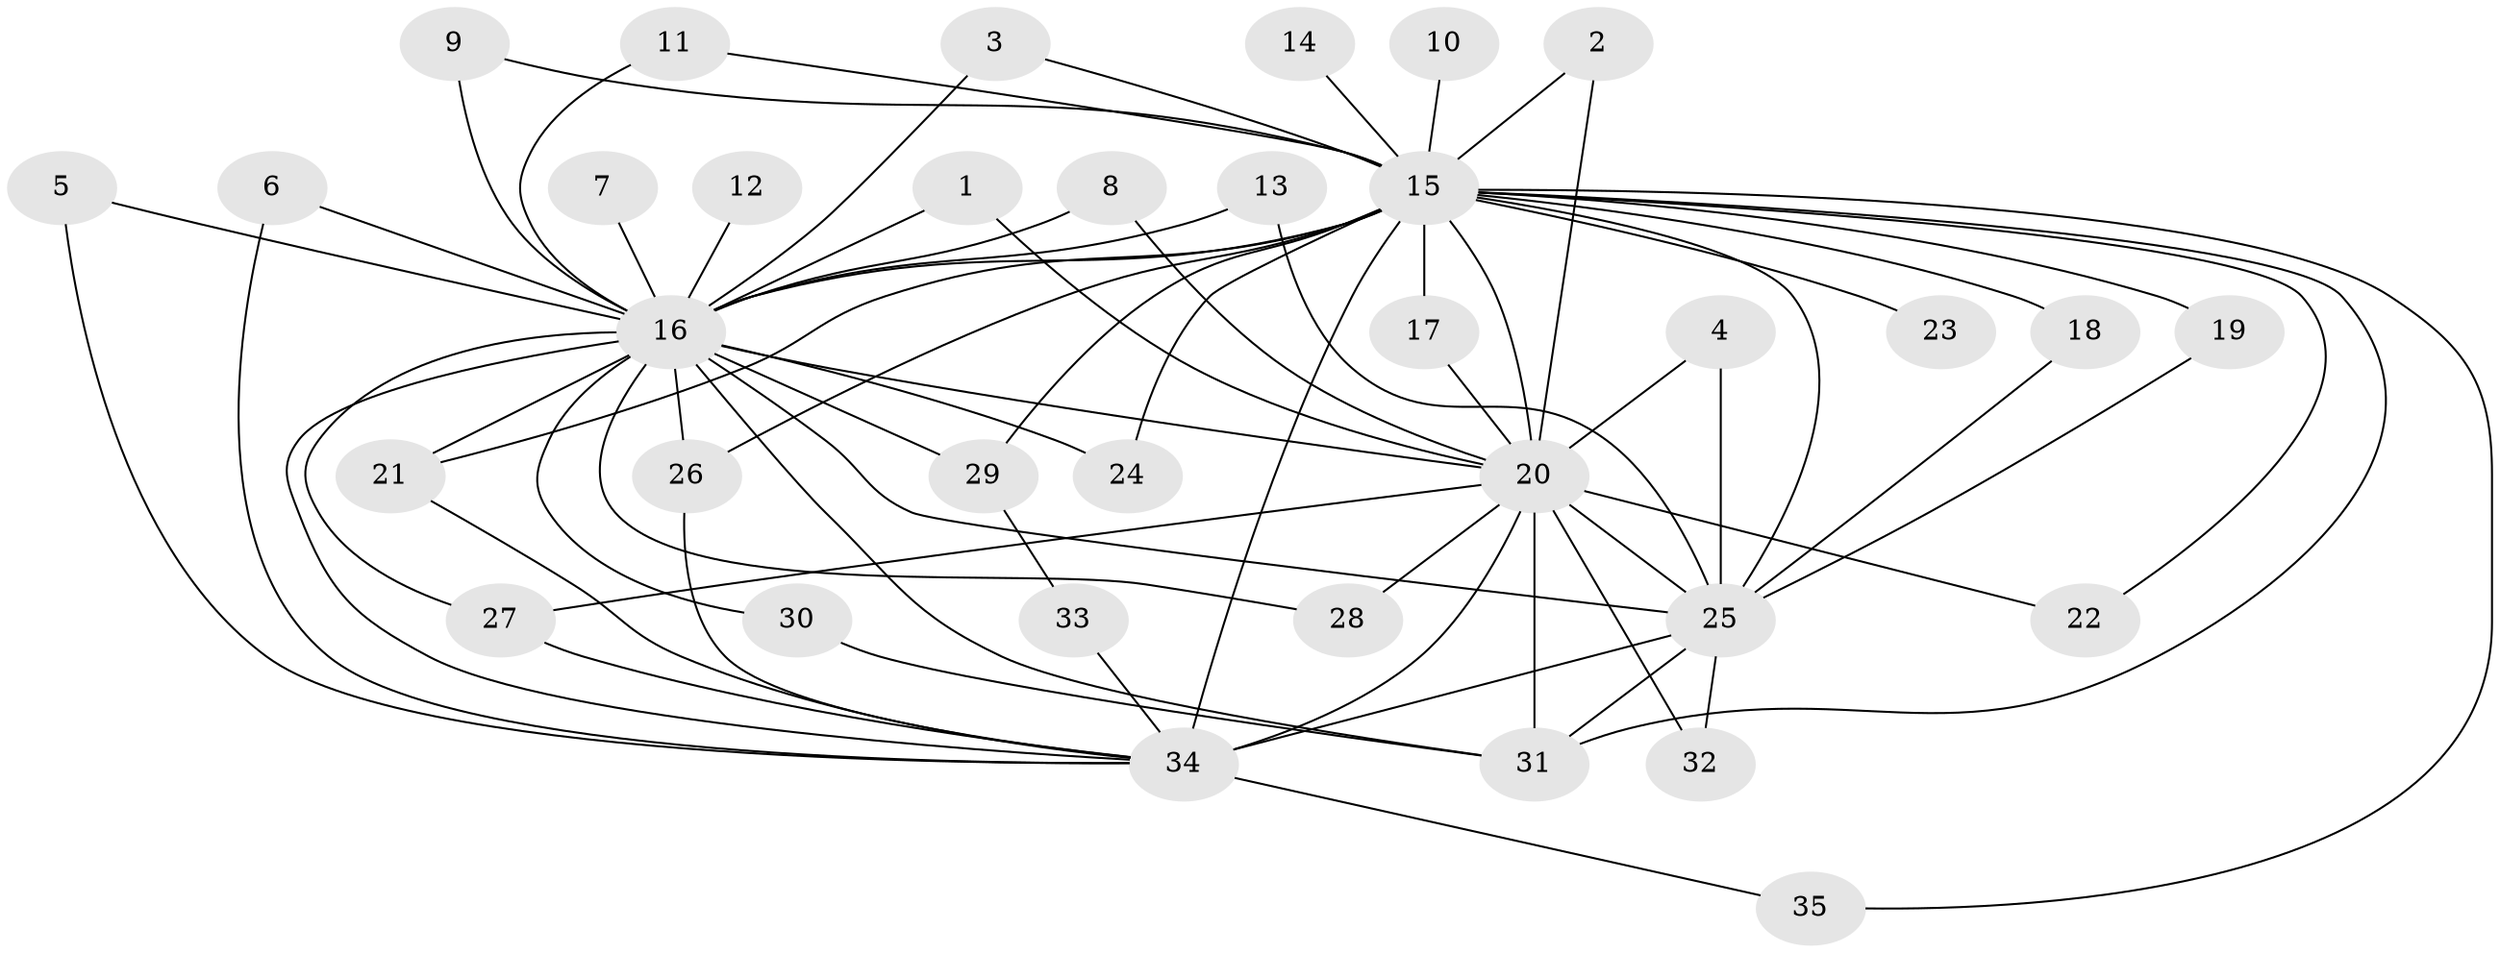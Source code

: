 // original degree distribution, {20: 0.014492753623188406, 14: 0.014492753623188406, 23: 0.028985507246376812, 19: 0.028985507246376812, 18: 0.014492753623188406, 17: 0.014492753623188406, 12: 0.014492753623188406, 21: 0.014492753623188406, 5: 0.028985507246376812, 2: 0.6376811594202898, 3: 0.14492753623188406, 4: 0.043478260869565216}
// Generated by graph-tools (version 1.1) at 2025/49/03/09/25 03:49:45]
// undirected, 35 vertices, 70 edges
graph export_dot {
graph [start="1"]
  node [color=gray90,style=filled];
  1;
  2;
  3;
  4;
  5;
  6;
  7;
  8;
  9;
  10;
  11;
  12;
  13;
  14;
  15;
  16;
  17;
  18;
  19;
  20;
  21;
  22;
  23;
  24;
  25;
  26;
  27;
  28;
  29;
  30;
  31;
  32;
  33;
  34;
  35;
  1 -- 16 [weight=1.0];
  1 -- 20 [weight=1.0];
  2 -- 15 [weight=1.0];
  2 -- 20 [weight=1.0];
  3 -- 15 [weight=1.0];
  3 -- 16 [weight=1.0];
  4 -- 20 [weight=1.0];
  4 -- 25 [weight=1.0];
  5 -- 16 [weight=1.0];
  5 -- 34 [weight=1.0];
  6 -- 16 [weight=1.0];
  6 -- 34 [weight=1.0];
  7 -- 16 [weight=1.0];
  8 -- 16 [weight=1.0];
  8 -- 20 [weight=1.0];
  9 -- 15 [weight=1.0];
  9 -- 16 [weight=1.0];
  10 -- 15 [weight=2.0];
  11 -- 15 [weight=1.0];
  11 -- 16 [weight=1.0];
  12 -- 16 [weight=1.0];
  13 -- 16 [weight=1.0];
  13 -- 25 [weight=1.0];
  14 -- 15 [weight=2.0];
  15 -- 16 [weight=8.0];
  15 -- 17 [weight=1.0];
  15 -- 18 [weight=1.0];
  15 -- 19 [weight=1.0];
  15 -- 20 [weight=9.0];
  15 -- 21 [weight=1.0];
  15 -- 22 [weight=1.0];
  15 -- 23 [weight=2.0];
  15 -- 24 [weight=1.0];
  15 -- 25 [weight=4.0];
  15 -- 26 [weight=1.0];
  15 -- 29 [weight=3.0];
  15 -- 31 [weight=2.0];
  15 -- 34 [weight=5.0];
  15 -- 35 [weight=1.0];
  16 -- 20 [weight=5.0];
  16 -- 21 [weight=3.0];
  16 -- 24 [weight=1.0];
  16 -- 25 [weight=4.0];
  16 -- 26 [weight=1.0];
  16 -- 27 [weight=1.0];
  16 -- 28 [weight=1.0];
  16 -- 29 [weight=1.0];
  16 -- 30 [weight=1.0];
  16 -- 31 [weight=1.0];
  16 -- 34 [weight=3.0];
  17 -- 20 [weight=1.0];
  18 -- 25 [weight=1.0];
  19 -- 25 [weight=1.0];
  20 -- 22 [weight=1.0];
  20 -- 25 [weight=6.0];
  20 -- 27 [weight=2.0];
  20 -- 28 [weight=1.0];
  20 -- 31 [weight=2.0];
  20 -- 32 [weight=1.0];
  20 -- 34 [weight=2.0];
  21 -- 34 [weight=1.0];
  25 -- 31 [weight=1.0];
  25 -- 32 [weight=1.0];
  25 -- 34 [weight=1.0];
  26 -- 34 [weight=1.0];
  27 -- 34 [weight=1.0];
  29 -- 33 [weight=1.0];
  30 -- 31 [weight=1.0];
  33 -- 34 [weight=1.0];
  34 -- 35 [weight=1.0];
}
